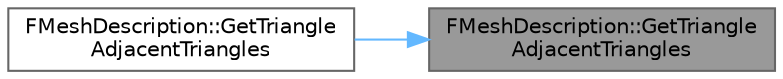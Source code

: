 digraph "FMeshDescription::GetTriangleAdjacentTriangles"
{
 // INTERACTIVE_SVG=YES
 // LATEX_PDF_SIZE
  bgcolor="transparent";
  edge [fontname=Helvetica,fontsize=10,labelfontname=Helvetica,labelfontsize=10];
  node [fontname=Helvetica,fontsize=10,shape=box,height=0.2,width=0.4];
  rankdir="RL";
  Node1 [id="Node000001",label="FMeshDescription::GetTriangle\lAdjacentTriangles",height=0.2,width=0.4,color="gray40", fillcolor="grey60", style="filled", fontcolor="black",tooltip="Populates the passed array with adjacent triangles."];
  Node1 -> Node2 [id="edge1_Node000001_Node000002",dir="back",color="steelblue1",style="solid",tooltip=" "];
  Node2 [id="Node000002",label="FMeshDescription::GetTriangle\lAdjacentTriangles",height=0.2,width=0.4,color="grey40", fillcolor="white", style="filled",URL="$da/d5f/structFMeshDescription.html#a0b22c4b546106c81a01772851c6ef768",tooltip="Return adjacent triangles into a TArray with the specified allocator."];
}
